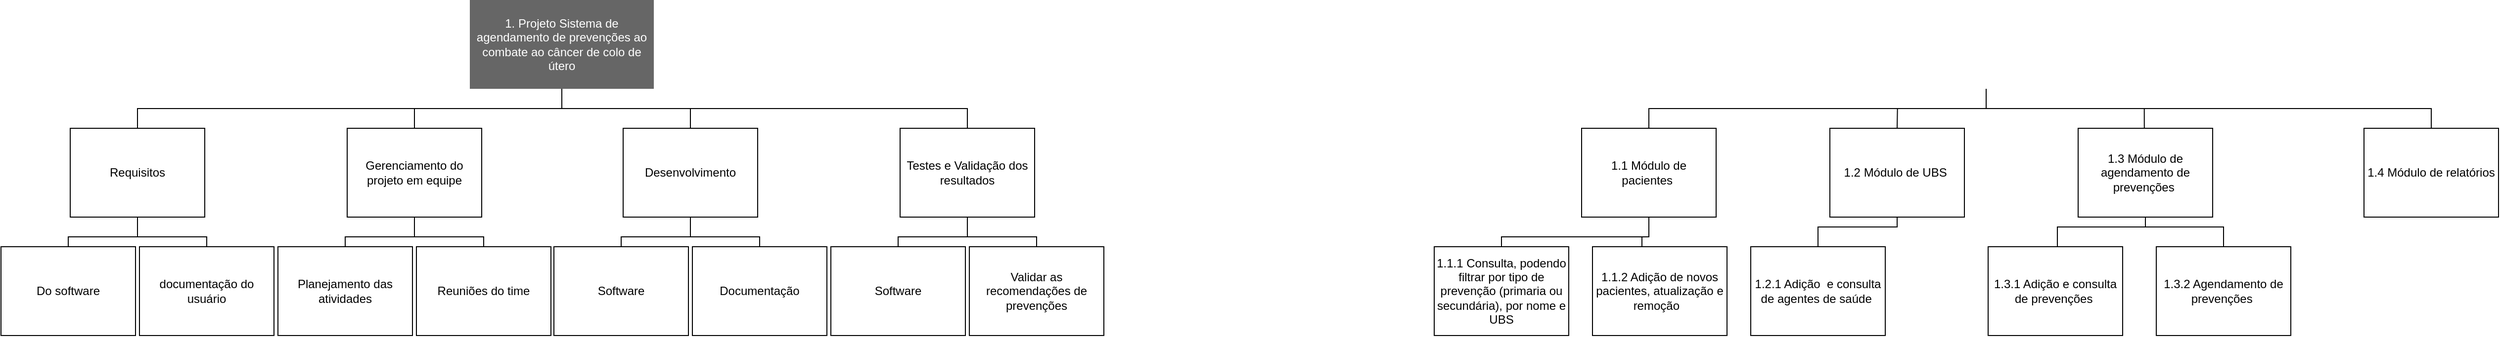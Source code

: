 <mxfile version="14.9.8" type="github">
  <diagram id="pVrbfgKLH-cwVI1iCpht" name="Page-1">
    <mxGraphModel dx="1185" dy="637" grid="1" gridSize="10" guides="1" tooltips="1" connect="1" arrows="1" fold="1" page="1" pageScale="1" pageWidth="827" pageHeight="583" math="0" shadow="0">
      <root>
        <mxCell id="0" />
        <mxCell id="1" parent="0" />
        <mxCell id="1WBIEe12ruX9115S_YNn-14" style="edgeStyle=orthogonalEdgeStyle;rounded=0;orthogonalLoop=1;jettySize=auto;html=1;exitX=0.5;exitY=1;exitDx=0;exitDy=0;endArrow=none;endFill=0;" parent="1" source="1WBIEe12ruX9115S_YNn-1" edge="1">
          <mxGeometry relative="1" as="geometry">
            <mxPoint x="838" y="140" as="targetPoint" />
          </mxGeometry>
        </mxCell>
        <mxCell id="1WBIEe12ruX9115S_YNn-1" value="1. Projeto Sistema de agendamento de prevenções ao combate ao câncer de colo de útero" style="rounded=0;whiteSpace=wrap;html=1;fillColor=#666666;strokeColor=none;fontColor=#FFFFFF;" parent="1" vertex="1">
          <mxGeometry x="745" y="30" width="186" height="90" as="geometry" />
        </mxCell>
        <mxCell id="1WBIEe12ruX9115S_YNn-29" style="edgeStyle=orthogonalEdgeStyle;rounded=0;orthogonalLoop=1;jettySize=auto;html=1;exitX=0.5;exitY=1;exitDx=0;exitDy=0;entryX=0.5;entryY=0;entryDx=0;entryDy=0;endArrow=none;endFill=0;" parent="1" source="1WBIEe12ruX9115S_YNn-2" target="1WBIEe12ruX9115S_YNn-24" edge="1">
          <mxGeometry relative="1" as="geometry">
            <Array as="points">
              <mxPoint x="689" y="270" />
              <mxPoint x="619" y="270" />
            </Array>
          </mxGeometry>
        </mxCell>
        <mxCell id="1WBIEe12ruX9115S_YNn-2" value="Gerenciamento do projeto em equipe" style="rounded=0;whiteSpace=wrap;html=1;" parent="1" vertex="1">
          <mxGeometry x="621" y="160" width="136" height="90" as="geometry" />
        </mxCell>
        <mxCell id="1WBIEe12ruX9115S_YNn-8" value="Do software" style="rounded=0;whiteSpace=wrap;html=1;" parent="1" vertex="1">
          <mxGeometry x="271" y="280" width="136" height="90" as="geometry" />
        </mxCell>
        <mxCell id="1WBIEe12ruX9115S_YNn-28" style="edgeStyle=orthogonalEdgeStyle;rounded=0;orthogonalLoop=1;jettySize=auto;html=1;exitX=0.5;exitY=0;exitDx=0;exitDy=0;endArrow=none;endFill=0;" parent="1" source="1WBIEe12ruX9115S_YNn-9" edge="1">
          <mxGeometry relative="1" as="geometry">
            <mxPoint x="771" y="140" as="targetPoint" />
            <Array as="points">
              <mxPoint x="409" y="140" />
            </Array>
          </mxGeometry>
        </mxCell>
        <mxCell id="1WBIEe12ruX9115S_YNn-9" value="Requisitos" style="rounded=0;whiteSpace=wrap;html=1;" parent="1" vertex="1">
          <mxGeometry x="341" y="160" width="136" height="90" as="geometry" />
        </mxCell>
        <mxCell id="1WBIEe12ruX9115S_YNn-18" style="edgeStyle=orthogonalEdgeStyle;rounded=0;orthogonalLoop=1;jettySize=auto;html=1;exitX=0.5;exitY=0;exitDx=0;exitDy=0;endArrow=none;endFill=0;" parent="1" source="1WBIEe12ruX9115S_YNn-10" edge="1">
          <mxGeometry relative="1" as="geometry">
            <mxPoint x="968" y="140" as="targetPoint" />
            <Array as="points">
              <mxPoint x="968" y="140" />
            </Array>
          </mxGeometry>
        </mxCell>
        <mxCell id="1WBIEe12ruX9115S_YNn-10" value="Desenvolvimento" style="rounded=0;whiteSpace=wrap;html=1;" parent="1" vertex="1">
          <mxGeometry x="900" y="160" width="136" height="90" as="geometry" />
        </mxCell>
        <mxCell id="1WBIEe12ruX9115S_YNn-11" value="Testes e Validação dos resultados" style="rounded=0;whiteSpace=wrap;html=1;" parent="1" vertex="1">
          <mxGeometry x="1180" y="160" width="136" height="90" as="geometry" />
        </mxCell>
        <mxCell id="1WBIEe12ruX9115S_YNn-15" style="edgeStyle=orthogonalEdgeStyle;rounded=0;orthogonalLoop=1;jettySize=auto;html=1;endArrow=none;endFill=0;exitX=0.5;exitY=0;exitDx=0;exitDy=0;entryX=0.5;entryY=0;entryDx=0;entryDy=0;" parent="1" source="1WBIEe12ruX9115S_YNn-2" target="1WBIEe12ruX9115S_YNn-11" edge="1">
          <mxGeometry relative="1" as="geometry">
            <mxPoint x="504" y="140" as="sourcePoint" />
            <mxPoint x="1154" y="140" as="targetPoint" />
            <Array as="points">
              <mxPoint x="678" y="140" />
              <mxPoint x="1288" y="140" />
            </Array>
          </mxGeometry>
        </mxCell>
        <mxCell id="1WBIEe12ruX9115S_YNn-24" value="Planejamento das atividades" style="rounded=0;whiteSpace=wrap;html=1;" parent="1" vertex="1">
          <mxGeometry x="551" y="280" width="136" height="90" as="geometry" />
        </mxCell>
        <mxCell id="1WBIEe12ruX9115S_YNn-30" style="edgeStyle=orthogonalEdgeStyle;rounded=0;orthogonalLoop=1;jettySize=auto;html=1;exitX=0.5;exitY=0;exitDx=0;exitDy=0;endArrow=none;endFill=0;" parent="1" source="1WBIEe12ruX9115S_YNn-25" edge="1">
          <mxGeometry relative="1" as="geometry">
            <mxPoint x="681" y="270" as="targetPoint" />
            <Array as="points">
              <mxPoint x="759" y="270" />
            </Array>
          </mxGeometry>
        </mxCell>
        <mxCell id="1WBIEe12ruX9115S_YNn-25" value="Reuniões do time" style="rounded=0;whiteSpace=wrap;html=1;" parent="1" vertex="1">
          <mxGeometry x="691" y="280" width="136" height="90" as="geometry" />
        </mxCell>
        <mxCell id="1WBIEe12ruX9115S_YNn-34" value="Software" style="rounded=0;whiteSpace=wrap;html=1;" parent="1" vertex="1">
          <mxGeometry x="830" y="280" width="136" height="90" as="geometry" />
        </mxCell>
        <mxCell id="1WBIEe12ruX9115S_YNn-36" value="Documentação" style="rounded=0;whiteSpace=wrap;html=1;" parent="1" vertex="1">
          <mxGeometry x="970" y="280" width="136" height="90" as="geometry" />
        </mxCell>
        <mxCell id="6loKjszwu4Tg0I-QvtAc-1" style="edgeStyle=orthogonalEdgeStyle;rounded=0;orthogonalLoop=1;jettySize=auto;html=1;exitX=0.5;exitY=1;exitDx=0;exitDy=0;endArrow=none;endFill=0;" edge="1" parent="1">
          <mxGeometry relative="1" as="geometry">
            <mxPoint x="2278" y="140" as="targetPoint" />
            <mxPoint x="2278" y="120" as="sourcePoint" />
          </mxGeometry>
        </mxCell>
        <mxCell id="6loKjszwu4Tg0I-QvtAc-2" style="edgeStyle=orthogonalEdgeStyle;rounded=0;orthogonalLoop=1;jettySize=auto;html=1;exitX=0.5;exitY=1;exitDx=0;exitDy=0;entryX=0.5;entryY=0;entryDx=0;entryDy=0;endArrow=none;endFill=0;" edge="1" parent="1" source="6loKjszwu4Tg0I-QvtAc-3" target="6loKjszwu4Tg0I-QvtAc-12">
          <mxGeometry relative="1" as="geometry">
            <Array as="points">
              <mxPoint x="1937" y="270" />
              <mxPoint x="1788" y="270" />
            </Array>
          </mxGeometry>
        </mxCell>
        <mxCell id="6loKjszwu4Tg0I-QvtAc-3" value="1.1 Módulo de pacientes&amp;nbsp;" style="rounded=0;whiteSpace=wrap;html=1;" vertex="1" parent="1">
          <mxGeometry x="1869" y="160" width="136" height="90" as="geometry" />
        </mxCell>
        <mxCell id="6loKjszwu4Tg0I-QvtAc-4" style="edgeStyle=orthogonalEdgeStyle;rounded=0;orthogonalLoop=1;jettySize=auto;html=1;exitX=0.5;exitY=0;exitDx=0;exitDy=0;entryX=0.5;entryY=1;entryDx=0;entryDy=0;endArrow=none;endFill=0;" edge="1" parent="1" source="6loKjszwu4Tg0I-QvtAc-5" target="6loKjszwu4Tg0I-QvtAc-7">
          <mxGeometry relative="1" as="geometry" />
        </mxCell>
        <mxCell id="6loKjszwu4Tg0I-QvtAc-5" value="1.2.1 Adição&amp;nbsp; e consulta de agentes de saúde&amp;nbsp;" style="rounded=0;whiteSpace=wrap;html=1;" vertex="1" parent="1">
          <mxGeometry x="2040" y="280" width="136" height="90" as="geometry" />
        </mxCell>
        <mxCell id="6loKjszwu4Tg0I-QvtAc-6" style="edgeStyle=orthogonalEdgeStyle;rounded=0;orthogonalLoop=1;jettySize=auto;html=1;exitX=0.5;exitY=0;exitDx=0;exitDy=0;endArrow=none;endFill=0;" edge="1" parent="1" source="6loKjszwu4Tg0I-QvtAc-7">
          <mxGeometry relative="1" as="geometry">
            <mxPoint x="2188.333" y="140" as="targetPoint" />
          </mxGeometry>
        </mxCell>
        <mxCell id="6loKjszwu4Tg0I-QvtAc-7" value="1.2 Módulo de UBS&amp;nbsp;" style="rounded=0;whiteSpace=wrap;html=1;" vertex="1" parent="1">
          <mxGeometry x="2120" y="160" width="136" height="90" as="geometry" />
        </mxCell>
        <mxCell id="6loKjszwu4Tg0I-QvtAc-8" style="edgeStyle=orthogonalEdgeStyle;rounded=0;orthogonalLoop=1;jettySize=auto;html=1;exitX=0.5;exitY=0;exitDx=0;exitDy=0;endArrow=none;endFill=0;" edge="1" parent="1" source="6loKjszwu4Tg0I-QvtAc-9">
          <mxGeometry relative="1" as="geometry">
            <mxPoint x="2437.857" y="140" as="targetPoint" />
          </mxGeometry>
        </mxCell>
        <mxCell id="6loKjszwu4Tg0I-QvtAc-9" value="1.3 Módulo de agendamento de prevenções&amp;nbsp;" style="rounded=0;whiteSpace=wrap;html=1;" vertex="1" parent="1">
          <mxGeometry x="2371" y="160" width="136" height="90" as="geometry" />
        </mxCell>
        <mxCell id="6loKjszwu4Tg0I-QvtAc-10" value="1.4 Módulo de relatórios" style="rounded=0;whiteSpace=wrap;html=1;" vertex="1" parent="1">
          <mxGeometry x="2660" y="160" width="136" height="90" as="geometry" />
        </mxCell>
        <mxCell id="6loKjszwu4Tg0I-QvtAc-11" style="edgeStyle=orthogonalEdgeStyle;rounded=0;orthogonalLoop=1;jettySize=auto;html=1;endArrow=none;endFill=0;exitX=0.5;exitY=0;exitDx=0;exitDy=0;entryX=0.5;entryY=0;entryDx=0;entryDy=0;" edge="1" parent="1" source="6loKjszwu4Tg0I-QvtAc-3" target="6loKjszwu4Tg0I-QvtAc-10">
          <mxGeometry relative="1" as="geometry">
            <mxPoint x="1944" y="140" as="sourcePoint" />
            <mxPoint x="2594" y="140" as="targetPoint" />
            <Array as="points">
              <mxPoint x="1937" y="140" />
              <mxPoint x="2728" y="140" />
            </Array>
          </mxGeometry>
        </mxCell>
        <mxCell id="6loKjszwu4Tg0I-QvtAc-12" value="1.1.1 Consulta, podendo filtrar por tipo de prevenção (primaria ou secundária), por nome e UBS" style="rounded=0;whiteSpace=wrap;html=1;" vertex="1" parent="1">
          <mxGeometry x="1720" y="280" width="136" height="90" as="geometry" />
        </mxCell>
        <mxCell id="6loKjszwu4Tg0I-QvtAc-13" style="edgeStyle=orthogonalEdgeStyle;rounded=0;orthogonalLoop=1;jettySize=auto;html=1;exitX=0.5;exitY=0;exitDx=0;exitDy=0;endArrow=none;endFill=0;" edge="1" parent="1" source="6loKjszwu4Tg0I-QvtAc-14">
          <mxGeometry relative="1" as="geometry">
            <mxPoint x="1930" y="270" as="targetPoint" />
          </mxGeometry>
        </mxCell>
        <mxCell id="6loKjszwu4Tg0I-QvtAc-14" value="1.1.2 Adição de novos pacientes, atualização e remoção&amp;nbsp;&amp;nbsp;" style="rounded=0;whiteSpace=wrap;html=1;" vertex="1" parent="1">
          <mxGeometry x="1880" y="280" width="136" height="90" as="geometry" />
        </mxCell>
        <mxCell id="6loKjszwu4Tg0I-QvtAc-15" style="edgeStyle=orthogonalEdgeStyle;rounded=0;orthogonalLoop=1;jettySize=auto;html=1;entryX=0.5;entryY=1;entryDx=0;entryDy=0;endArrow=none;endFill=0;" edge="1" parent="1" source="6loKjszwu4Tg0I-QvtAc-16" target="6loKjszwu4Tg0I-QvtAc-9">
          <mxGeometry relative="1" as="geometry">
            <Array as="points">
              <mxPoint x="2350" y="260" />
              <mxPoint x="2439" y="260" />
            </Array>
          </mxGeometry>
        </mxCell>
        <mxCell id="6loKjszwu4Tg0I-QvtAc-16" value="1.3.1 Adição e consulta de prevenções&amp;nbsp;" style="rounded=0;whiteSpace=wrap;html=1;" vertex="1" parent="1">
          <mxGeometry x="2280" y="280" width="136" height="90" as="geometry" />
        </mxCell>
        <mxCell id="6loKjszwu4Tg0I-QvtAc-17" style="edgeStyle=orthogonalEdgeStyle;rounded=0;orthogonalLoop=1;jettySize=auto;html=1;exitX=0.5;exitY=0;exitDx=0;exitDy=0;entryX=0.5;entryY=1;entryDx=0;entryDy=0;endArrow=none;endFill=0;" edge="1" parent="1" source="6loKjszwu4Tg0I-QvtAc-18" target="6loKjszwu4Tg0I-QvtAc-9">
          <mxGeometry relative="1" as="geometry" />
        </mxCell>
        <mxCell id="6loKjszwu4Tg0I-QvtAc-18" value="1.3.2 Agendamento de prevenções&amp;nbsp;" style="rounded=0;whiteSpace=wrap;html=1;" vertex="1" parent="1">
          <mxGeometry x="2450" y="280" width="136" height="90" as="geometry" />
        </mxCell>
        <mxCell id="6loKjszwu4Tg0I-QvtAc-19" value="documentação do usuário" style="rounded=0;whiteSpace=wrap;html=1;" vertex="1" parent="1">
          <mxGeometry x="411" y="280" width="136" height="90" as="geometry" />
        </mxCell>
        <mxCell id="6loKjszwu4Tg0I-QvtAc-23" style="edgeStyle=orthogonalEdgeStyle;rounded=0;orthogonalLoop=1;jettySize=auto;html=1;exitX=0.5;exitY=1;exitDx=0;exitDy=0;entryX=0.5;entryY=0;entryDx=0;entryDy=0;endArrow=none;endFill=0;" edge="1" parent="1">
          <mxGeometry relative="1" as="geometry">
            <Array as="points">
              <mxPoint x="409" y="270" />
              <mxPoint x="339" y="270" />
            </Array>
            <mxPoint x="409" y="250" as="sourcePoint" />
            <mxPoint x="339" y="280" as="targetPoint" />
          </mxGeometry>
        </mxCell>
        <mxCell id="6loKjszwu4Tg0I-QvtAc-24" style="edgeStyle=orthogonalEdgeStyle;rounded=0;orthogonalLoop=1;jettySize=auto;html=1;exitX=0.5;exitY=0;exitDx=0;exitDy=0;endArrow=none;endFill=0;" edge="1" parent="1">
          <mxGeometry relative="1" as="geometry">
            <mxPoint x="401" y="270" as="targetPoint" />
            <mxPoint x="479" y="280" as="sourcePoint" />
            <Array as="points">
              <mxPoint x="479" y="270" />
            </Array>
          </mxGeometry>
        </mxCell>
        <mxCell id="6loKjszwu4Tg0I-QvtAc-25" style="edgeStyle=orthogonalEdgeStyle;rounded=0;orthogonalLoop=1;jettySize=auto;html=1;exitX=0.5;exitY=1;exitDx=0;exitDy=0;entryX=0.5;entryY=0;entryDx=0;entryDy=0;endArrow=none;endFill=0;" edge="1" parent="1">
          <mxGeometry relative="1" as="geometry">
            <Array as="points">
              <mxPoint x="968" y="270" />
              <mxPoint x="898" y="270" />
            </Array>
            <mxPoint x="968" y="250.0" as="sourcePoint" />
            <mxPoint x="898" y="280.0" as="targetPoint" />
          </mxGeometry>
        </mxCell>
        <mxCell id="6loKjszwu4Tg0I-QvtAc-26" style="edgeStyle=orthogonalEdgeStyle;rounded=0;orthogonalLoop=1;jettySize=auto;html=1;exitX=0.5;exitY=0;exitDx=0;exitDy=0;endArrow=none;endFill=0;" edge="1" parent="1">
          <mxGeometry relative="1" as="geometry">
            <mxPoint x="960" y="270.0" as="targetPoint" />
            <mxPoint x="1038" y="280.0" as="sourcePoint" />
            <Array as="points">
              <mxPoint x="1038" y="270" />
            </Array>
          </mxGeometry>
        </mxCell>
        <mxCell id="6loKjszwu4Tg0I-QvtAc-27" value="Software" style="rounded=0;whiteSpace=wrap;html=1;" vertex="1" parent="1">
          <mxGeometry x="1110" y="280" width="136" height="90" as="geometry" />
        </mxCell>
        <mxCell id="6loKjszwu4Tg0I-QvtAc-28" value="Validar as recomendações de prevenções" style="rounded=0;whiteSpace=wrap;html=1;" vertex="1" parent="1">
          <mxGeometry x="1250" y="280" width="136" height="90" as="geometry" />
        </mxCell>
        <mxCell id="6loKjszwu4Tg0I-QvtAc-29" style="edgeStyle=orthogonalEdgeStyle;rounded=0;orthogonalLoop=1;jettySize=auto;html=1;exitX=0.5;exitY=1;exitDx=0;exitDy=0;entryX=0.5;entryY=0;entryDx=0;entryDy=0;endArrow=none;endFill=0;" edge="1" parent="1">
          <mxGeometry relative="1" as="geometry">
            <Array as="points">
              <mxPoint x="1248" y="270" />
              <mxPoint x="1178" y="270" />
            </Array>
            <mxPoint x="1248" y="250.0" as="sourcePoint" />
            <mxPoint x="1178" y="280" as="targetPoint" />
          </mxGeometry>
        </mxCell>
        <mxCell id="6loKjszwu4Tg0I-QvtAc-30" style="edgeStyle=orthogonalEdgeStyle;rounded=0;orthogonalLoop=1;jettySize=auto;html=1;exitX=0.5;exitY=0;exitDx=0;exitDy=0;endArrow=none;endFill=0;" edge="1" parent="1">
          <mxGeometry relative="1" as="geometry">
            <mxPoint x="1240" y="270" as="targetPoint" />
            <mxPoint x="1318" y="280" as="sourcePoint" />
            <Array as="points">
              <mxPoint x="1318" y="270" />
            </Array>
          </mxGeometry>
        </mxCell>
      </root>
    </mxGraphModel>
  </diagram>
</mxfile>
